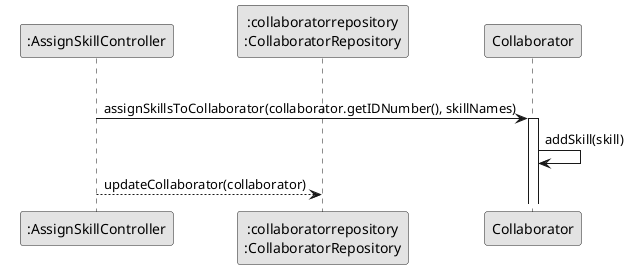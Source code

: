 @startuml
skinparam monochrome true
skinparam packageStyle rectangle
skinparam shadowing false

participant ":AssignSkillController" as CTRL
participant ":collaboratorrepository\n:CollaboratorRepository" as CR
participant "Collaborator" as COLABORADOR

    group Assign Skill
    CTRL -> COLABORADOR: assignSkillsToCollaborator(collaborator.getIDNumber(), skillNames)
    activate COLABORADOR

                                COLABORADOR -> COLABORADOR: addSkill(skill)





                        CTRL --> CR: updateCollaborator(collaborator)
                        deactivate CR



@enduml